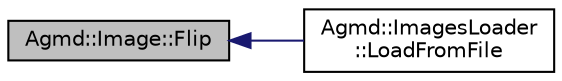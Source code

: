 digraph "Agmd::Image::Flip"
{
  edge [fontname="Helvetica",fontsize="10",labelfontname="Helvetica",labelfontsize="10"];
  node [fontname="Helvetica",fontsize="10",shape=record];
  rankdir="LR";
  Node1 [label="Agmd::Image::Flip",height=0.2,width=0.4,color="black", fillcolor="grey75", style="filled" fontcolor="black"];
  Node1 -> Node2 [dir="back",color="midnightblue",fontsize="10",style="solid",fontname="Helvetica"];
  Node2 [label="Agmd::ImagesLoader\l::LoadFromFile",height=0.2,width=0.4,color="black", fillcolor="white", style="filled",URL="$class_agmd_1_1_images_loader.html#a4b5126c9f0e9a64f121f33f69c1027db"];
}
